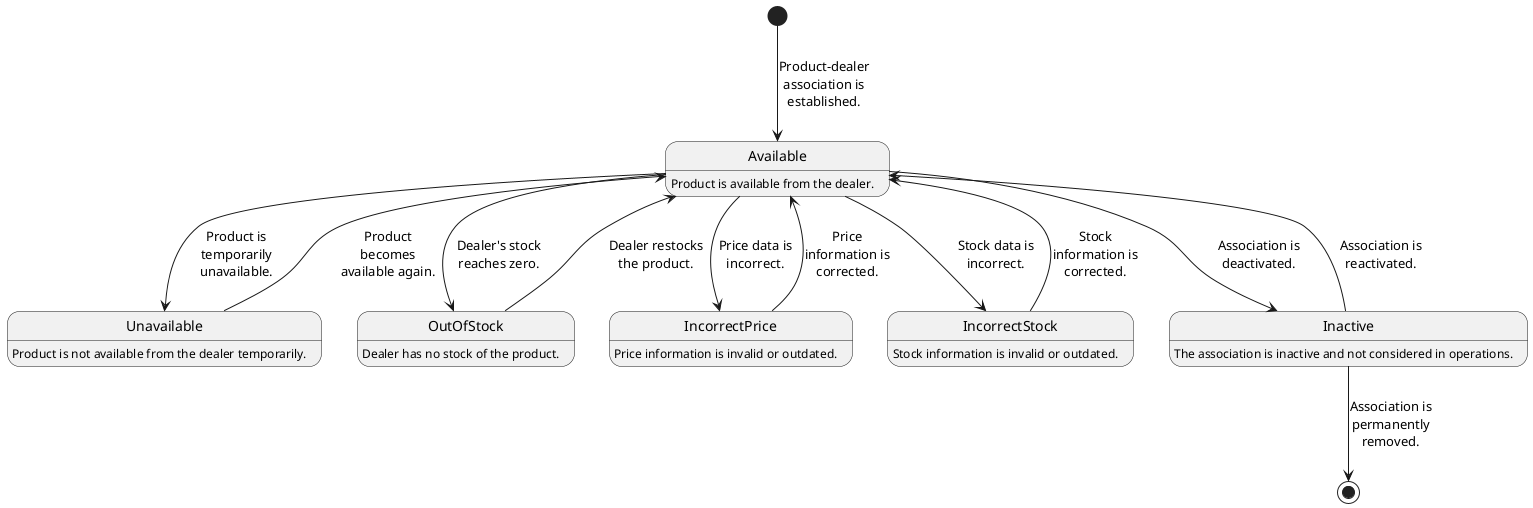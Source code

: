 @startuml ProductDealer
skinparam maxMessageSize 100
skinparam wrapWidth 400

[*] --> Available : Product-dealer association is established.

Available : Product is available from the dealer.
Available --> Unavailable : Product is temporarily unavailable.

Unavailable : Product is not available from the dealer temporarily.
Unavailable --> Available : Product becomes available again.

Available --> OutOfStock : Dealer's stock reaches zero.

OutOfStock : Dealer has no stock of the product.
OutOfStock --> Available : Dealer restocks the product.

Available --> IncorrectPrice : Price data is incorrect.

IncorrectPrice : Price information is invalid or outdated.
IncorrectPrice --> Available : Price information is corrected.

Available --> IncorrectStock : Stock data is incorrect.

IncorrectStock : Stock information is invalid or outdated.
IncorrectStock --> Available : Stock information is corrected.

Available --> Inactive : Association is deactivated.

Inactive : The association is inactive and not considered in operations.
Inactive --> Available : Association is reactivated.

Inactive --> [*] : Association is permanently removed.

@enduml